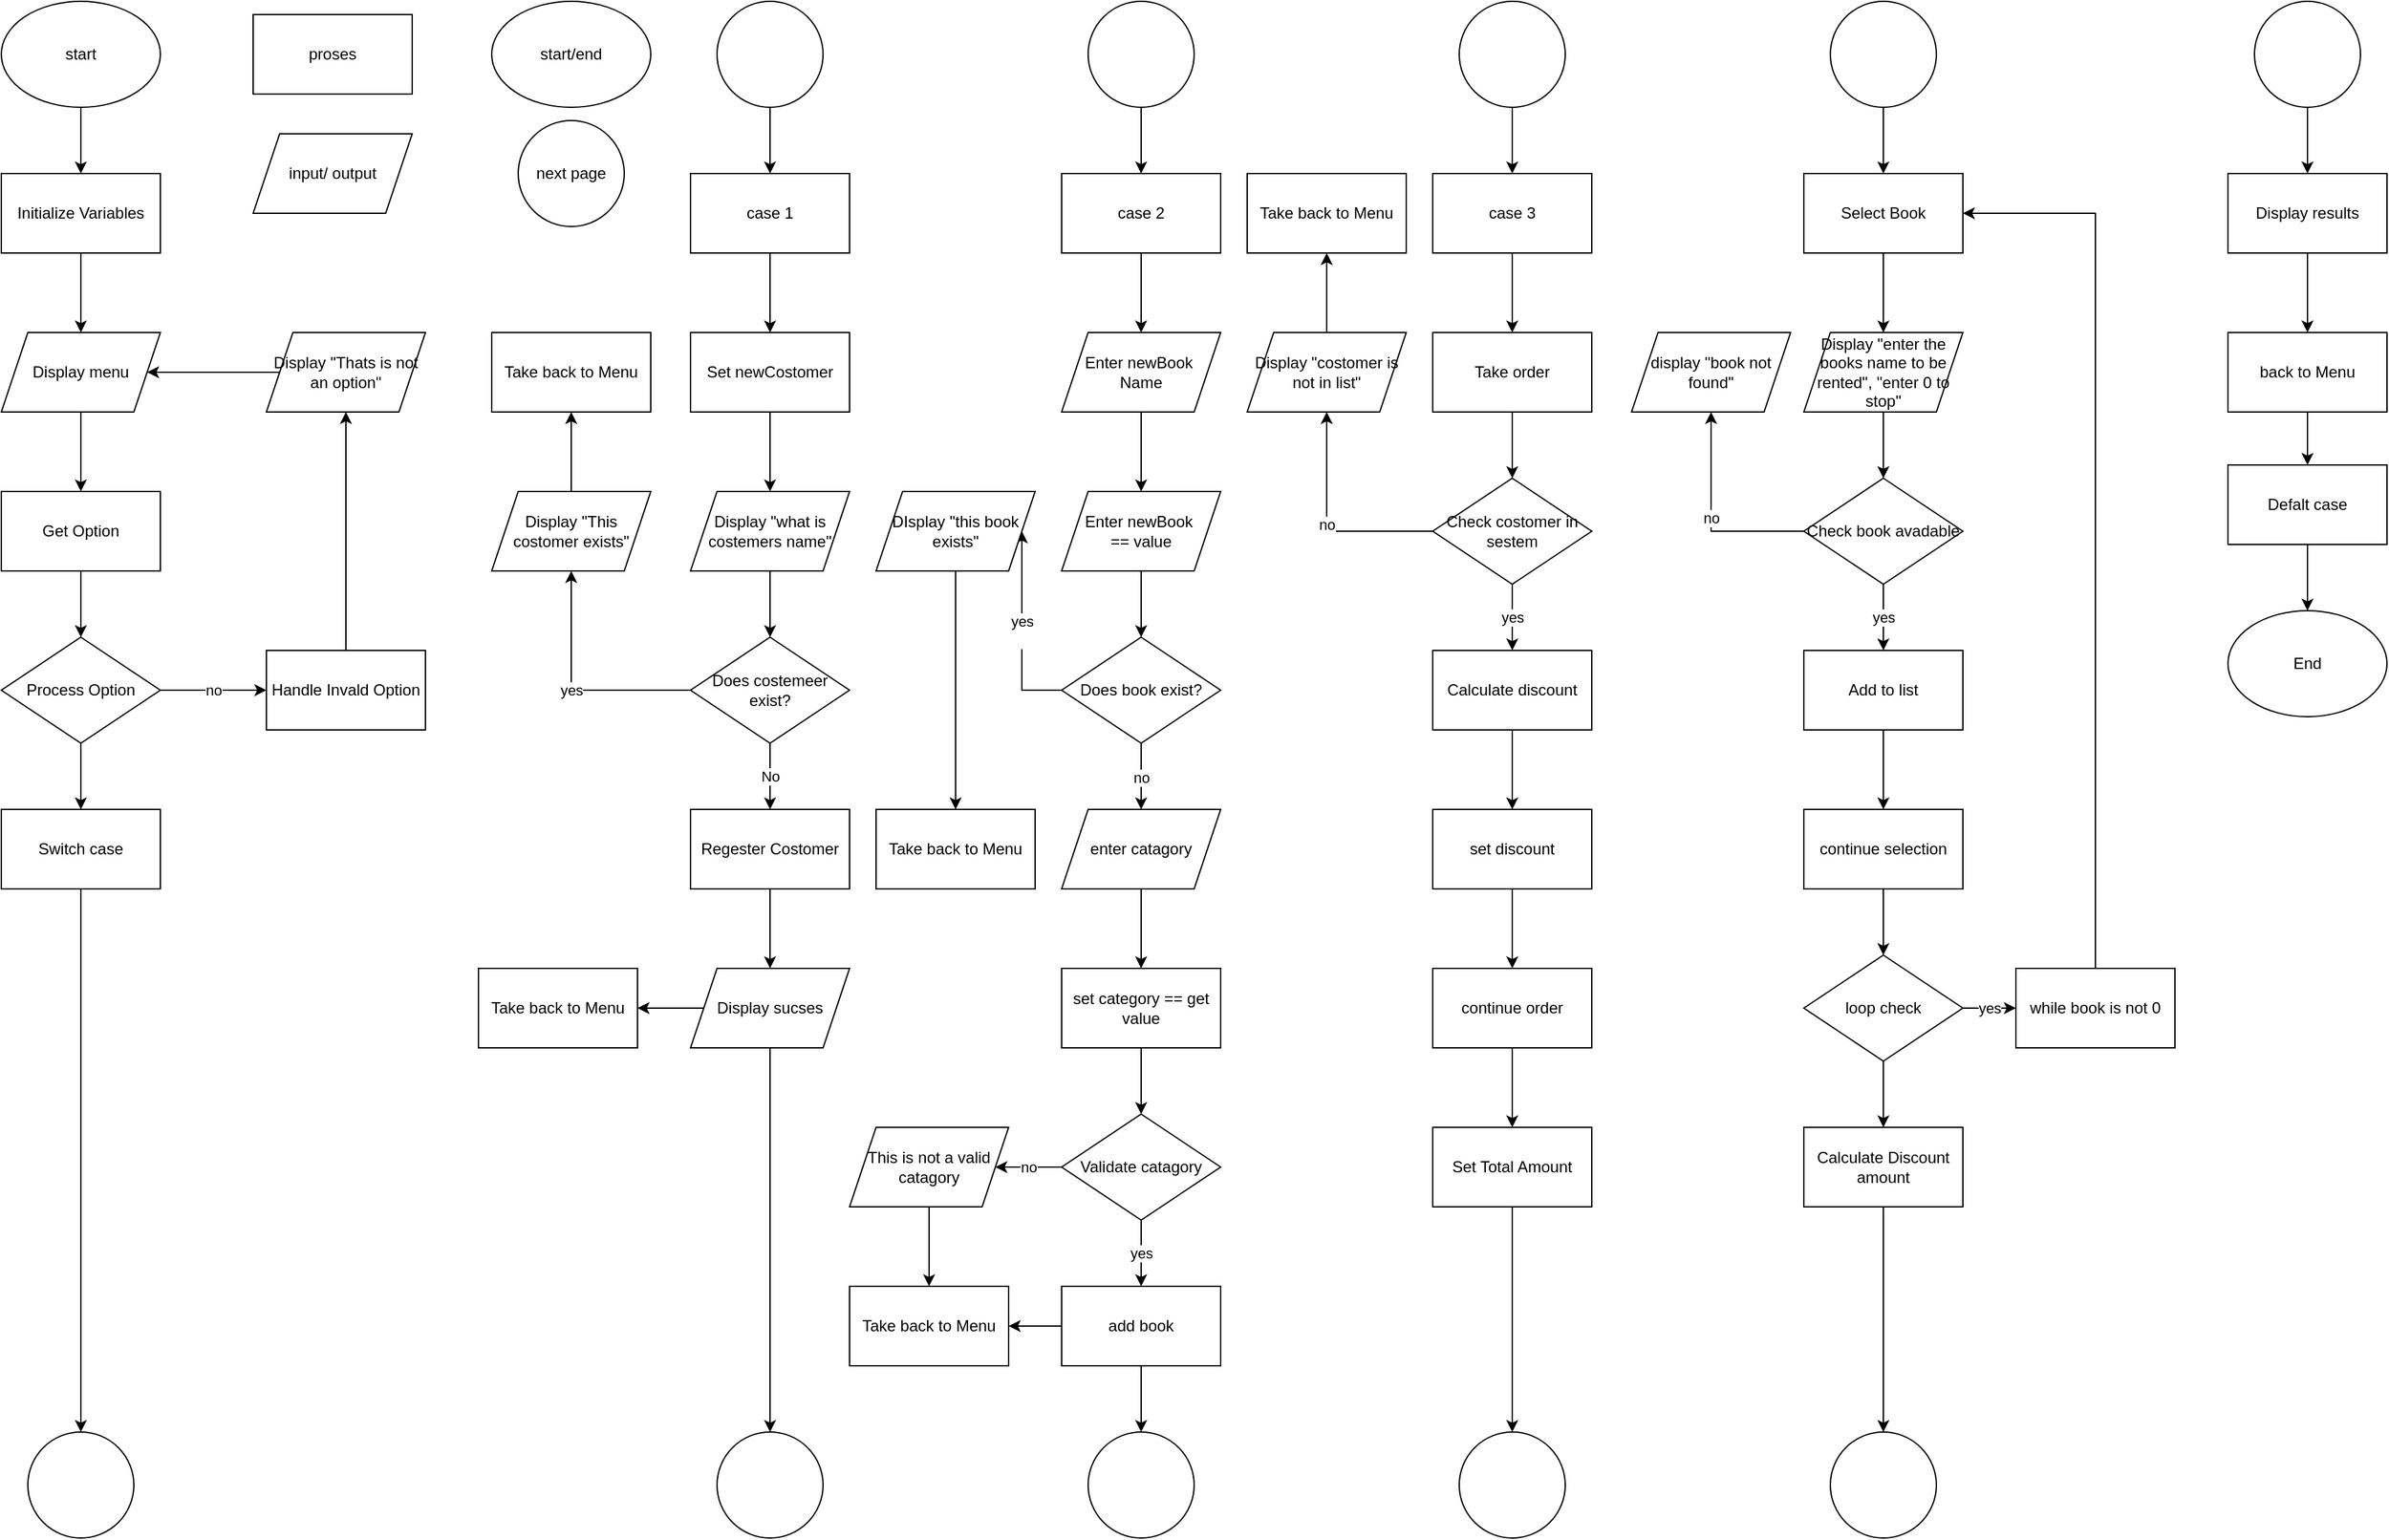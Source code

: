 <mxfile version="28.0.6">
  <diagram name="Page-1" id="ejadMeT5h0p7F03NEwQH">
    <mxGraphModel dx="2135" dy="1100" grid="1" gridSize="10" guides="1" tooltips="1" connect="1" arrows="1" fold="1" page="1" pageScale="1" pageWidth="850" pageHeight="1100" math="0" shadow="0">
      <root>
        <mxCell id="0" />
        <mxCell id="1" parent="0" />
        <mxCell id="qd1LAPeQLddXcaKvpPzL-2" value="" style="edgeStyle=orthogonalEdgeStyle;rounded=0;orthogonalLoop=1;jettySize=auto;html=1;" parent="1" source="_yZLYDaBxKAOgbZd7fMq-1" target="qd1LAPeQLddXcaKvpPzL-1" edge="1">
          <mxGeometry relative="1" as="geometry" />
        </mxCell>
        <mxCell id="_yZLYDaBxKAOgbZd7fMq-1" value="start" style="ellipse;whiteSpace=wrap;html=1;" parent="1" vertex="1">
          <mxGeometry x="40" y="40" width="120" height="80" as="geometry" />
        </mxCell>
        <mxCell id="_yZLYDaBxKAOgbZd7fMq-8" value="proses" style="rounded=0;whiteSpace=wrap;html=1;" parent="1" vertex="1">
          <mxGeometry x="230" y="50" width="120" height="60" as="geometry" />
        </mxCell>
        <mxCell id="_yZLYDaBxKAOgbZd7fMq-9" value="input/ output" style="shape=parallelogram;perimeter=parallelogramPerimeter;whiteSpace=wrap;html=1;fixedSize=1;" parent="1" vertex="1">
          <mxGeometry x="230" y="140" width="120" height="60" as="geometry" />
        </mxCell>
        <mxCell id="qd1LAPeQLddXcaKvpPzL-22" style="edgeStyle=orthogonalEdgeStyle;rounded=0;orthogonalLoop=1;jettySize=auto;html=1;entryX=0.5;entryY=0;entryDx=0;entryDy=0;" parent="1" source="qd1LAPeQLddXcaKvpPzL-1" target="qd1LAPeQLddXcaKvpPzL-20" edge="1">
          <mxGeometry relative="1" as="geometry" />
        </mxCell>
        <mxCell id="qd1LAPeQLddXcaKvpPzL-1" value="Initialize Variables" style="whiteSpace=wrap;html=1;" parent="1" vertex="1">
          <mxGeometry x="40" y="170" width="120" height="60" as="geometry" />
        </mxCell>
        <mxCell id="qd1LAPeQLddXcaKvpPzL-8" value="" style="edgeStyle=orthogonalEdgeStyle;rounded=0;orthogonalLoop=1;jettySize=auto;html=1;" parent="1" source="qd1LAPeQLddXcaKvpPzL-5" target="qd1LAPeQLddXcaKvpPzL-7" edge="1">
          <mxGeometry relative="1" as="geometry" />
        </mxCell>
        <mxCell id="qd1LAPeQLddXcaKvpPzL-5" value="Get Option" style="whiteSpace=wrap;html=1;" parent="1" vertex="1">
          <mxGeometry x="40" y="410" width="120" height="60" as="geometry" />
        </mxCell>
        <mxCell id="qd1LAPeQLddXcaKvpPzL-14" value="no" style="edgeStyle=orthogonalEdgeStyle;rounded=0;orthogonalLoop=1;jettySize=auto;html=1;" parent="1" source="qd1LAPeQLddXcaKvpPzL-7" target="qd1LAPeQLddXcaKvpPzL-13" edge="1">
          <mxGeometry relative="1" as="geometry" />
        </mxCell>
        <mxCell id="qd1LAPeQLddXcaKvpPzL-27" value="" style="edgeStyle=orthogonalEdgeStyle;rounded=0;orthogonalLoop=1;jettySize=auto;html=1;" parent="1" source="qd1LAPeQLddXcaKvpPzL-7" target="qd1LAPeQLddXcaKvpPzL-26" edge="1">
          <mxGeometry relative="1" as="geometry" />
        </mxCell>
        <mxCell id="qd1LAPeQLddXcaKvpPzL-7" value="Process Option" style="rhombus;whiteSpace=wrap;html=1;" parent="1" vertex="1">
          <mxGeometry x="40" y="520" width="120" height="80" as="geometry" />
        </mxCell>
        <mxCell id="qd1LAPeQLddXcaKvpPzL-24" style="edgeStyle=orthogonalEdgeStyle;rounded=0;orthogonalLoop=1;jettySize=auto;html=1;entryX=0.5;entryY=1;entryDx=0;entryDy=0;" parent="1" source="qd1LAPeQLddXcaKvpPzL-13" target="qd1LAPeQLddXcaKvpPzL-23" edge="1">
          <mxGeometry relative="1" as="geometry" />
        </mxCell>
        <mxCell id="qd1LAPeQLddXcaKvpPzL-13" value="Handle Invald Option" style="whiteSpace=wrap;html=1;" parent="1" vertex="1">
          <mxGeometry x="240" y="530" width="120" height="60" as="geometry" />
        </mxCell>
        <mxCell id="qd1LAPeQLddXcaKvpPzL-21" style="edgeStyle=orthogonalEdgeStyle;rounded=0;orthogonalLoop=1;jettySize=auto;html=1;entryX=0.5;entryY=0;entryDx=0;entryDy=0;" parent="1" source="qd1LAPeQLddXcaKvpPzL-20" target="qd1LAPeQLddXcaKvpPzL-5" edge="1">
          <mxGeometry relative="1" as="geometry" />
        </mxCell>
        <mxCell id="qd1LAPeQLddXcaKvpPzL-20" value="Display menu" style="shape=parallelogram;perimeter=parallelogramPerimeter;whiteSpace=wrap;html=1;fixedSize=1;" parent="1" vertex="1">
          <mxGeometry x="40" y="290" width="120" height="60" as="geometry" />
        </mxCell>
        <mxCell id="qd1LAPeQLddXcaKvpPzL-25" style="edgeStyle=orthogonalEdgeStyle;rounded=0;orthogonalLoop=1;jettySize=auto;html=1;entryX=1;entryY=0.5;entryDx=0;entryDy=0;" parent="1" source="qd1LAPeQLddXcaKvpPzL-23" target="qd1LAPeQLddXcaKvpPzL-20" edge="1">
          <mxGeometry relative="1" as="geometry" />
        </mxCell>
        <mxCell id="qd1LAPeQLddXcaKvpPzL-23" value="Display &quot;Thats is not an option&quot;" style="shape=parallelogram;perimeter=parallelogramPerimeter;whiteSpace=wrap;html=1;fixedSize=1;" parent="1" vertex="1">
          <mxGeometry x="240" y="290" width="120" height="60" as="geometry" />
        </mxCell>
        <mxCell id="qd1LAPeQLddXcaKvpPzL-69" style="edgeStyle=orthogonalEdgeStyle;rounded=0;orthogonalLoop=1;jettySize=auto;html=1;entryX=0.5;entryY=0;entryDx=0;entryDy=0;" parent="1" source="qd1LAPeQLddXcaKvpPzL-26" target="qd1LAPeQLddXcaKvpPzL-40" edge="1">
          <mxGeometry relative="1" as="geometry" />
        </mxCell>
        <mxCell id="qd1LAPeQLddXcaKvpPzL-26" value="Switch case" style="whiteSpace=wrap;html=1;" parent="1" vertex="1">
          <mxGeometry x="40" y="650" width="120" height="60" as="geometry" />
        </mxCell>
        <mxCell id="qd1LAPeQLddXcaKvpPzL-40" value="" style="ellipse;whiteSpace=wrap;html=1;aspect=fixed;" parent="1" vertex="1">
          <mxGeometry x="60" y="1120" width="80" height="80" as="geometry" />
        </mxCell>
        <mxCell id="qd1LAPeQLddXcaKvpPzL-71" style="edgeStyle=orthogonalEdgeStyle;rounded=0;orthogonalLoop=1;jettySize=auto;html=1;entryX=0.5;entryY=0;entryDx=0;entryDy=0;" parent="1" source="qd1LAPeQLddXcaKvpPzL-44" target="qd1LAPeQLddXcaKvpPzL-68" edge="1">
          <mxGeometry relative="1" as="geometry" />
        </mxCell>
        <mxCell id="qd1LAPeQLddXcaKvpPzL-44" value="" style="ellipse;whiteSpace=wrap;html=1;aspect=fixed;" parent="1" vertex="1">
          <mxGeometry x="580" y="40" width="80" height="80" as="geometry" />
        </mxCell>
        <mxCell id="qd1LAPeQLddXcaKvpPzL-55" value="" style="edgeStyle=orthogonalEdgeStyle;rounded=0;orthogonalLoop=1;jettySize=auto;html=1;" parent="1" source="qd1LAPeQLddXcaKvpPzL-47" target="qd1LAPeQLddXcaKvpPzL-50" edge="1">
          <mxGeometry relative="1" as="geometry" />
        </mxCell>
        <mxCell id="qd1LAPeQLddXcaKvpPzL-47" value="Set newCostomer" style="rounded=0;whiteSpace=wrap;html=1;" parent="1" vertex="1">
          <mxGeometry x="560" y="290" width="120" height="60" as="geometry" />
        </mxCell>
        <mxCell id="qd1LAPeQLddXcaKvpPzL-54" style="edgeStyle=orthogonalEdgeStyle;rounded=0;orthogonalLoop=1;jettySize=auto;html=1;entryX=0.5;entryY=0;entryDx=0;entryDy=0;" parent="1" source="qd1LAPeQLddXcaKvpPzL-50" target="qd1LAPeQLddXcaKvpPzL-51" edge="1">
          <mxGeometry relative="1" as="geometry" />
        </mxCell>
        <mxCell id="qd1LAPeQLddXcaKvpPzL-50" value="Display &quot;what is costemers name&quot;" style="shape=parallelogram;perimeter=parallelogramPerimeter;whiteSpace=wrap;html=1;fixedSize=1;" parent="1" vertex="1">
          <mxGeometry x="560" y="410" width="120" height="60" as="geometry" />
        </mxCell>
        <mxCell id="qd1LAPeQLddXcaKvpPzL-53" value="yes" style="edgeStyle=orthogonalEdgeStyle;rounded=0;orthogonalLoop=1;jettySize=auto;html=1;entryX=0.5;entryY=1;entryDx=0;entryDy=0;" parent="1" source="qd1LAPeQLddXcaKvpPzL-51" target="qd1LAPeQLddXcaKvpPzL-57" edge="1">
          <mxGeometry relative="1" as="geometry">
            <mxPoint x="460" y="350" as="targetPoint" />
          </mxGeometry>
        </mxCell>
        <mxCell id="qd1LAPeQLddXcaKvpPzL-61" value="No" style="edgeStyle=orthogonalEdgeStyle;rounded=0;orthogonalLoop=1;jettySize=auto;html=1;" parent="1" source="qd1LAPeQLddXcaKvpPzL-51" target="qd1LAPeQLddXcaKvpPzL-60" edge="1">
          <mxGeometry relative="1" as="geometry" />
        </mxCell>
        <mxCell id="qd1LAPeQLddXcaKvpPzL-51" value="Does costemeer exist?" style="rhombus;whiteSpace=wrap;html=1;" parent="1" vertex="1">
          <mxGeometry x="560" y="520" width="120" height="80" as="geometry" />
        </mxCell>
        <mxCell id="qd1LAPeQLddXcaKvpPzL-176" style="edgeStyle=orthogonalEdgeStyle;rounded=0;orthogonalLoop=1;jettySize=auto;html=1;entryX=0.5;entryY=1;entryDx=0;entryDy=0;" parent="1" source="qd1LAPeQLddXcaKvpPzL-57" target="qd1LAPeQLddXcaKvpPzL-175" edge="1">
          <mxGeometry relative="1" as="geometry" />
        </mxCell>
        <mxCell id="qd1LAPeQLddXcaKvpPzL-57" value="Display &quot;This costomer exists&quot;" style="shape=parallelogram;perimeter=parallelogramPerimeter;whiteSpace=wrap;html=1;fixedSize=1;" parent="1" vertex="1">
          <mxGeometry x="410" y="410" width="120" height="60" as="geometry" />
        </mxCell>
        <mxCell id="qd1LAPeQLddXcaKvpPzL-63" value="" style="edgeStyle=orthogonalEdgeStyle;rounded=0;orthogonalLoop=1;jettySize=auto;html=1;" parent="1" source="qd1LAPeQLddXcaKvpPzL-60" target="qd1LAPeQLddXcaKvpPzL-62" edge="1">
          <mxGeometry relative="1" as="geometry" />
        </mxCell>
        <mxCell id="qd1LAPeQLddXcaKvpPzL-60" value="Regester Costomer" style="whiteSpace=wrap;html=1;" parent="1" vertex="1">
          <mxGeometry x="560" y="650" width="120" height="60" as="geometry" />
        </mxCell>
        <mxCell id="qd1LAPeQLddXcaKvpPzL-66" style="edgeStyle=orthogonalEdgeStyle;rounded=0;orthogonalLoop=1;jettySize=auto;html=1;entryX=1;entryY=0.5;entryDx=0;entryDy=0;" parent="1" source="qd1LAPeQLddXcaKvpPzL-62" target="qd1LAPeQLddXcaKvpPzL-65" edge="1">
          <mxGeometry relative="1" as="geometry" />
        </mxCell>
        <mxCell id="n25iK6aUSNcGjIqHhrOQ-6" style="edgeStyle=orthogonalEdgeStyle;rounded=0;orthogonalLoop=1;jettySize=auto;html=1;" edge="1" parent="1" source="qd1LAPeQLddXcaKvpPzL-62" target="n25iK6aUSNcGjIqHhrOQ-1">
          <mxGeometry relative="1" as="geometry" />
        </mxCell>
        <mxCell id="qd1LAPeQLddXcaKvpPzL-62" value="Display sucses" style="shape=parallelogram;perimeter=parallelogramPerimeter;whiteSpace=wrap;html=1;fixedSize=1;" parent="1" vertex="1">
          <mxGeometry x="560" y="770" width="120" height="60" as="geometry" />
        </mxCell>
        <mxCell id="qd1LAPeQLddXcaKvpPzL-65" value="Take back to Menu" style="rounded=0;whiteSpace=wrap;html=1;" parent="1" vertex="1">
          <mxGeometry x="400" y="770" width="120" height="60" as="geometry" />
        </mxCell>
        <mxCell id="qd1LAPeQLddXcaKvpPzL-75" style="edgeStyle=orthogonalEdgeStyle;rounded=0;orthogonalLoop=1;jettySize=auto;html=1;entryX=0.5;entryY=0;entryDx=0;entryDy=0;" parent="1" source="qd1LAPeQLddXcaKvpPzL-68" target="qd1LAPeQLddXcaKvpPzL-47" edge="1">
          <mxGeometry relative="1" as="geometry" />
        </mxCell>
        <mxCell id="qd1LAPeQLddXcaKvpPzL-68" value="case 1" style="rounded=0;whiteSpace=wrap;html=1;" parent="1" vertex="1">
          <mxGeometry x="560" y="170" width="120" height="60" as="geometry" />
        </mxCell>
        <mxCell id="qd1LAPeQLddXcaKvpPzL-81" value="" style="edgeStyle=orthogonalEdgeStyle;rounded=0;orthogonalLoop=1;jettySize=auto;html=1;" parent="1" source="qd1LAPeQLddXcaKvpPzL-70" target="qd1LAPeQLddXcaKvpPzL-80" edge="1">
          <mxGeometry relative="1" as="geometry" />
        </mxCell>
        <mxCell id="qd1LAPeQLddXcaKvpPzL-70" value="case 2" style="rounded=0;whiteSpace=wrap;html=1;" parent="1" vertex="1">
          <mxGeometry x="840" y="170" width="120" height="60" as="geometry" />
        </mxCell>
        <mxCell id="qd1LAPeQLddXcaKvpPzL-112" value="" style="edgeStyle=orthogonalEdgeStyle;rounded=0;orthogonalLoop=1;jettySize=auto;html=1;" parent="1" source="qd1LAPeQLddXcaKvpPzL-73" target="qd1LAPeQLddXcaKvpPzL-111" edge="1">
          <mxGeometry relative="1" as="geometry" />
        </mxCell>
        <mxCell id="qd1LAPeQLddXcaKvpPzL-73" value="case 3" style="rounded=0;whiteSpace=wrap;html=1;" parent="1" vertex="1">
          <mxGeometry x="1120" y="170" width="120" height="60" as="geometry" />
        </mxCell>
        <mxCell id="qd1LAPeQLddXcaKvpPzL-83" value="" style="edgeStyle=orthogonalEdgeStyle;rounded=0;orthogonalLoop=1;jettySize=auto;html=1;" parent="1" source="qd1LAPeQLddXcaKvpPzL-80" target="qd1LAPeQLddXcaKvpPzL-82" edge="1">
          <mxGeometry relative="1" as="geometry" />
        </mxCell>
        <mxCell id="qd1LAPeQLddXcaKvpPzL-80" value="Enter newBook&amp;nbsp;&lt;div&gt;Name&lt;/div&gt;" style="shape=parallelogram;perimeter=parallelogramPerimeter;whiteSpace=wrap;html=1;fixedSize=1;rounded=0;" parent="1" vertex="1">
          <mxGeometry x="840" y="290" width="120" height="60" as="geometry" />
        </mxCell>
        <mxCell id="qd1LAPeQLddXcaKvpPzL-85" value="" style="edgeStyle=orthogonalEdgeStyle;rounded=0;orthogonalLoop=1;jettySize=auto;html=1;" parent="1" source="qd1LAPeQLddXcaKvpPzL-82" target="qd1LAPeQLddXcaKvpPzL-84" edge="1">
          <mxGeometry relative="1" as="geometry" />
        </mxCell>
        <mxCell id="qd1LAPeQLddXcaKvpPzL-82" value="Enter newBook&amp;nbsp;&lt;div&gt;== value&lt;/div&gt;" style="shape=parallelogram;perimeter=parallelogramPerimeter;whiteSpace=wrap;html=1;fixedSize=1;rounded=0;" parent="1" vertex="1">
          <mxGeometry x="840" y="410" width="120" height="60" as="geometry" />
        </mxCell>
        <mxCell id="qd1LAPeQLddXcaKvpPzL-92" value="no" style="edgeStyle=orthogonalEdgeStyle;rounded=0;orthogonalLoop=1;jettySize=auto;html=1;" parent="1" source="qd1LAPeQLddXcaKvpPzL-84" target="qd1LAPeQLddXcaKvpPzL-91" edge="1">
          <mxGeometry x="0.029" relative="1" as="geometry">
            <mxPoint as="offset" />
          </mxGeometry>
        </mxCell>
        <mxCell id="qd1LAPeQLddXcaKvpPzL-174" value="yes&lt;div&gt;&lt;br&gt;&lt;/div&gt;" style="edgeStyle=orthogonalEdgeStyle;rounded=0;orthogonalLoop=1;jettySize=auto;html=1;entryX=1;entryY=0.5;entryDx=0;entryDy=0;" parent="1" source="qd1LAPeQLddXcaKvpPzL-84" target="qd1LAPeQLddXcaKvpPzL-86" edge="1">
          <mxGeometry relative="1" as="geometry" />
        </mxCell>
        <mxCell id="qd1LAPeQLddXcaKvpPzL-84" value="Does book exist?" style="rhombus;whiteSpace=wrap;html=1;rounded=0;" parent="1" vertex="1">
          <mxGeometry x="840" y="520" width="120" height="80" as="geometry" />
        </mxCell>
        <mxCell id="qd1LAPeQLddXcaKvpPzL-182" style="edgeStyle=orthogonalEdgeStyle;rounded=0;orthogonalLoop=1;jettySize=auto;html=1;entryX=0.5;entryY=0;entryDx=0;entryDy=0;" parent="1" source="qd1LAPeQLddXcaKvpPzL-86" target="qd1LAPeQLddXcaKvpPzL-181" edge="1">
          <mxGeometry relative="1" as="geometry" />
        </mxCell>
        <mxCell id="qd1LAPeQLddXcaKvpPzL-86" value="DIsplay &quot;this book exists&quot;" style="shape=parallelogram;perimeter=parallelogramPerimeter;whiteSpace=wrap;html=1;fixedSize=1;rounded=0;" parent="1" vertex="1">
          <mxGeometry x="700" y="410" width="120" height="60" as="geometry" />
        </mxCell>
        <mxCell id="qd1LAPeQLddXcaKvpPzL-94" value="" style="edgeStyle=orthogonalEdgeStyle;rounded=0;orthogonalLoop=1;jettySize=auto;html=1;" parent="1" source="qd1LAPeQLddXcaKvpPzL-91" target="qd1LAPeQLddXcaKvpPzL-93" edge="1">
          <mxGeometry relative="1" as="geometry" />
        </mxCell>
        <mxCell id="qd1LAPeQLddXcaKvpPzL-91" value="enter catagory" style="shape=parallelogram;perimeter=parallelogramPerimeter;whiteSpace=wrap;html=1;fixedSize=1;rounded=0;" parent="1" vertex="1">
          <mxGeometry x="840" y="650" width="120" height="60" as="geometry" />
        </mxCell>
        <mxCell id="qd1LAPeQLddXcaKvpPzL-98" value="" style="edgeStyle=orthogonalEdgeStyle;rounded=0;orthogonalLoop=1;jettySize=auto;html=1;" parent="1" source="qd1LAPeQLddXcaKvpPzL-93" target="qd1LAPeQLddXcaKvpPzL-97" edge="1">
          <mxGeometry relative="1" as="geometry" />
        </mxCell>
        <mxCell id="qd1LAPeQLddXcaKvpPzL-93" value="set category == get value" style="whiteSpace=wrap;html=1;rounded=0;" parent="1" vertex="1">
          <mxGeometry x="840" y="770" width="120" height="60" as="geometry" />
        </mxCell>
        <mxCell id="qd1LAPeQLddXcaKvpPzL-100" value="yes" style="edgeStyle=orthogonalEdgeStyle;rounded=0;orthogonalLoop=1;jettySize=auto;html=1;" parent="1" source="qd1LAPeQLddXcaKvpPzL-97" target="qd1LAPeQLddXcaKvpPzL-99" edge="1">
          <mxGeometry relative="1" as="geometry" />
        </mxCell>
        <mxCell id="qd1LAPeQLddXcaKvpPzL-105" value="no" style="edgeStyle=orthogonalEdgeStyle;rounded=0;orthogonalLoop=1;jettySize=auto;html=1;" parent="1" source="qd1LAPeQLddXcaKvpPzL-97" target="qd1LAPeQLddXcaKvpPzL-104" edge="1">
          <mxGeometry relative="1" as="geometry" />
        </mxCell>
        <mxCell id="qd1LAPeQLddXcaKvpPzL-97" value="Validate catagory" style="rhombus;whiteSpace=wrap;html=1;rounded=0;" parent="1" vertex="1">
          <mxGeometry x="840" y="880" width="120" height="80" as="geometry" />
        </mxCell>
        <mxCell id="qd1LAPeQLddXcaKvpPzL-172" style="edgeStyle=orthogonalEdgeStyle;rounded=0;orthogonalLoop=1;jettySize=auto;html=1;entryX=1;entryY=0.5;entryDx=0;entryDy=0;" parent="1" source="qd1LAPeQLddXcaKvpPzL-99" target="qd1LAPeQLddXcaKvpPzL-171" edge="1">
          <mxGeometry relative="1" as="geometry" />
        </mxCell>
        <mxCell id="n25iK6aUSNcGjIqHhrOQ-8" style="edgeStyle=orthogonalEdgeStyle;rounded=0;orthogonalLoop=1;jettySize=auto;html=1;entryX=0.5;entryY=0;entryDx=0;entryDy=0;" edge="1" parent="1" source="qd1LAPeQLddXcaKvpPzL-99" target="n25iK6aUSNcGjIqHhrOQ-7">
          <mxGeometry relative="1" as="geometry" />
        </mxCell>
        <mxCell id="qd1LAPeQLddXcaKvpPzL-99" value="add book" style="whiteSpace=wrap;html=1;rounded=0;" parent="1" vertex="1">
          <mxGeometry x="840" y="1010" width="120" height="60" as="geometry" />
        </mxCell>
        <mxCell id="qd1LAPeQLddXcaKvpPzL-173" style="edgeStyle=orthogonalEdgeStyle;rounded=0;orthogonalLoop=1;jettySize=auto;html=1;entryX=0.5;entryY=0;entryDx=0;entryDy=0;" parent="1" source="qd1LAPeQLddXcaKvpPzL-104" target="qd1LAPeQLddXcaKvpPzL-171" edge="1">
          <mxGeometry relative="1" as="geometry" />
        </mxCell>
        <mxCell id="qd1LAPeQLddXcaKvpPzL-104" value="This is not a valid catagory" style="shape=parallelogram;perimeter=parallelogramPerimeter;whiteSpace=wrap;html=1;fixedSize=1;rounded=0;" parent="1" vertex="1">
          <mxGeometry x="680" y="890" width="120" height="60" as="geometry" />
        </mxCell>
        <mxCell id="qd1LAPeQLddXcaKvpPzL-114" value="" style="edgeStyle=orthogonalEdgeStyle;rounded=0;orthogonalLoop=1;jettySize=auto;html=1;" parent="1" source="qd1LAPeQLddXcaKvpPzL-111" target="qd1LAPeQLddXcaKvpPzL-113" edge="1">
          <mxGeometry relative="1" as="geometry" />
        </mxCell>
        <mxCell id="qd1LAPeQLddXcaKvpPzL-111" value="Take order" style="whiteSpace=wrap;html=1;rounded=0;" parent="1" vertex="1">
          <mxGeometry x="1120" y="290" width="120" height="60" as="geometry" />
        </mxCell>
        <mxCell id="qd1LAPeQLddXcaKvpPzL-116" value="yes" style="edgeStyle=orthogonalEdgeStyle;rounded=0;orthogonalLoop=1;jettySize=auto;html=1;" parent="1" source="qd1LAPeQLddXcaKvpPzL-113" target="qd1LAPeQLddXcaKvpPzL-115" edge="1">
          <mxGeometry relative="1" as="geometry" />
        </mxCell>
        <mxCell id="qd1LAPeQLddXcaKvpPzL-124" value="no" style="edgeStyle=orthogonalEdgeStyle;rounded=0;orthogonalLoop=1;jettySize=auto;html=1;" parent="1" source="qd1LAPeQLddXcaKvpPzL-113" target="qd1LAPeQLddXcaKvpPzL-123" edge="1">
          <mxGeometry relative="1" as="geometry" />
        </mxCell>
        <mxCell id="qd1LAPeQLddXcaKvpPzL-113" value="Check costomer in sestem" style="rhombus;whiteSpace=wrap;html=1;rounded=0;" parent="1" vertex="1">
          <mxGeometry x="1120" y="400" width="120" height="80" as="geometry" />
        </mxCell>
        <mxCell id="qd1LAPeQLddXcaKvpPzL-118" value="" style="edgeStyle=orthogonalEdgeStyle;rounded=0;orthogonalLoop=1;jettySize=auto;html=1;" parent="1" source="qd1LAPeQLddXcaKvpPzL-115" target="qd1LAPeQLddXcaKvpPzL-117" edge="1">
          <mxGeometry relative="1" as="geometry" />
        </mxCell>
        <mxCell id="qd1LAPeQLddXcaKvpPzL-115" value="Calculate discount" style="whiteSpace=wrap;html=1;rounded=0;" parent="1" vertex="1">
          <mxGeometry x="1120" y="530" width="120" height="60" as="geometry" />
        </mxCell>
        <mxCell id="qd1LAPeQLddXcaKvpPzL-120" value="" style="edgeStyle=orthogonalEdgeStyle;rounded=0;orthogonalLoop=1;jettySize=auto;html=1;" parent="1" source="qd1LAPeQLddXcaKvpPzL-117" target="qd1LAPeQLddXcaKvpPzL-119" edge="1">
          <mxGeometry relative="1" as="geometry" />
        </mxCell>
        <mxCell id="qd1LAPeQLddXcaKvpPzL-117" value="set discount" style="whiteSpace=wrap;html=1;rounded=0;" parent="1" vertex="1">
          <mxGeometry x="1120" y="650" width="120" height="60" as="geometry" />
        </mxCell>
        <mxCell id="qd1LAPeQLddXcaKvpPzL-127" value="" style="edgeStyle=orthogonalEdgeStyle;rounded=0;orthogonalLoop=1;jettySize=auto;html=1;" parent="1" source="qd1LAPeQLddXcaKvpPzL-119" target="qd1LAPeQLddXcaKvpPzL-126" edge="1">
          <mxGeometry relative="1" as="geometry" />
        </mxCell>
        <mxCell id="qd1LAPeQLddXcaKvpPzL-119" value="continue order" style="whiteSpace=wrap;html=1;rounded=0;" parent="1" vertex="1">
          <mxGeometry x="1120" y="770" width="120" height="60" as="geometry" />
        </mxCell>
        <mxCell id="qd1LAPeQLddXcaKvpPzL-178" style="edgeStyle=orthogonalEdgeStyle;rounded=0;orthogonalLoop=1;jettySize=auto;html=1;entryX=0.5;entryY=1;entryDx=0;entryDy=0;" parent="1" source="qd1LAPeQLddXcaKvpPzL-123" target="qd1LAPeQLddXcaKvpPzL-177" edge="1">
          <mxGeometry relative="1" as="geometry" />
        </mxCell>
        <mxCell id="qd1LAPeQLddXcaKvpPzL-123" value="Display &quot;costomer is not in list&quot;" style="shape=parallelogram;perimeter=parallelogramPerimeter;whiteSpace=wrap;html=1;fixedSize=1;rounded=0;" parent="1" vertex="1">
          <mxGeometry x="980" y="290" width="120" height="60" as="geometry" />
        </mxCell>
        <mxCell id="qd1LAPeQLddXcaKvpPzL-129" value="" style="edgeStyle=orthogonalEdgeStyle;rounded=0;orthogonalLoop=1;jettySize=auto;html=1;" parent="1" source="qd1LAPeQLddXcaKvpPzL-126" target="qd1LAPeQLddXcaKvpPzL-128" edge="1">
          <mxGeometry relative="1" as="geometry" />
        </mxCell>
        <mxCell id="qd1LAPeQLddXcaKvpPzL-126" value="Set Total Amount" style="whiteSpace=wrap;html=1;rounded=0;" parent="1" vertex="1">
          <mxGeometry x="1120" y="890" width="120" height="60" as="geometry" />
        </mxCell>
        <mxCell id="qd1LAPeQLddXcaKvpPzL-128" value="" style="ellipse;whiteSpace=wrap;html=1;rounded=0;" parent="1" vertex="1">
          <mxGeometry x="1140" y="1120" width="80" height="80" as="geometry" />
        </mxCell>
        <mxCell id="qd1LAPeQLddXcaKvpPzL-132" value="" style="edgeStyle=orthogonalEdgeStyle;rounded=0;orthogonalLoop=1;jettySize=auto;html=1;" parent="1" source="qd1LAPeQLddXcaKvpPzL-130" target="qd1LAPeQLddXcaKvpPzL-131" edge="1">
          <mxGeometry relative="1" as="geometry" />
        </mxCell>
        <mxCell id="qd1LAPeQLddXcaKvpPzL-130" value="" style="ellipse;whiteSpace=wrap;html=1;aspect=fixed;" parent="1" vertex="1">
          <mxGeometry x="1420" y="40" width="80" height="80" as="geometry" />
        </mxCell>
        <mxCell id="qd1LAPeQLddXcaKvpPzL-134" value="" style="edgeStyle=orthogonalEdgeStyle;rounded=0;orthogonalLoop=1;jettySize=auto;html=1;" parent="1" source="qd1LAPeQLddXcaKvpPzL-131" target="qd1LAPeQLddXcaKvpPzL-133" edge="1">
          <mxGeometry relative="1" as="geometry" />
        </mxCell>
        <mxCell id="qd1LAPeQLddXcaKvpPzL-131" value="&lt;div&gt;Select Book&lt;/div&gt;" style="whiteSpace=wrap;html=1;" parent="1" vertex="1">
          <mxGeometry x="1400" y="170" width="120" height="60" as="geometry" />
        </mxCell>
        <mxCell id="qd1LAPeQLddXcaKvpPzL-136" value="" style="edgeStyle=orthogonalEdgeStyle;rounded=0;orthogonalLoop=1;jettySize=auto;html=1;" parent="1" source="qd1LAPeQLddXcaKvpPzL-133" target="qd1LAPeQLddXcaKvpPzL-135" edge="1">
          <mxGeometry relative="1" as="geometry" />
        </mxCell>
        <mxCell id="qd1LAPeQLddXcaKvpPzL-133" value="Display &quot;enter the books name to be rented&quot;, &quot;enter 0 to stop&quot;" style="shape=parallelogram;perimeter=parallelogramPerimeter;whiteSpace=wrap;html=1;fixedSize=1;" parent="1" vertex="1">
          <mxGeometry x="1400" y="290" width="120" height="60" as="geometry" />
        </mxCell>
        <mxCell id="qd1LAPeQLddXcaKvpPzL-138" value="yes" style="edgeStyle=orthogonalEdgeStyle;rounded=0;orthogonalLoop=1;jettySize=auto;html=1;" parent="1" source="qd1LAPeQLddXcaKvpPzL-135" target="qd1LAPeQLddXcaKvpPzL-137" edge="1">
          <mxGeometry relative="1" as="geometry" />
        </mxCell>
        <mxCell id="qd1LAPeQLddXcaKvpPzL-144" value="no" style="edgeStyle=orthogonalEdgeStyle;rounded=0;orthogonalLoop=1;jettySize=auto;html=1;" parent="1" source="qd1LAPeQLddXcaKvpPzL-135" target="qd1LAPeQLddXcaKvpPzL-143" edge="1">
          <mxGeometry relative="1" as="geometry" />
        </mxCell>
        <mxCell id="qd1LAPeQLddXcaKvpPzL-135" value="Check book avadable" style="rhombus;whiteSpace=wrap;html=1;" parent="1" vertex="1">
          <mxGeometry x="1400" y="400" width="120" height="80" as="geometry" />
        </mxCell>
        <mxCell id="qd1LAPeQLddXcaKvpPzL-147" value="" style="edgeStyle=orthogonalEdgeStyle;rounded=0;orthogonalLoop=1;jettySize=auto;html=1;" parent="1" source="qd1LAPeQLddXcaKvpPzL-137" target="qd1LAPeQLddXcaKvpPzL-146" edge="1">
          <mxGeometry relative="1" as="geometry" />
        </mxCell>
        <mxCell id="qd1LAPeQLddXcaKvpPzL-137" value="Add to list" style="whiteSpace=wrap;html=1;" parent="1" vertex="1">
          <mxGeometry x="1400" y="530" width="120" height="60" as="geometry" />
        </mxCell>
        <mxCell id="qd1LAPeQLddXcaKvpPzL-143" value="display &quot;book not found&quot;" style="shape=parallelogram;perimeter=parallelogramPerimeter;whiteSpace=wrap;html=1;fixedSize=1;" parent="1" vertex="1">
          <mxGeometry x="1270" y="290" width="120" height="60" as="geometry" />
        </mxCell>
        <mxCell id="qd1LAPeQLddXcaKvpPzL-149" value="" style="edgeStyle=orthogonalEdgeStyle;rounded=0;orthogonalLoop=1;jettySize=auto;html=1;" parent="1" source="qd1LAPeQLddXcaKvpPzL-146" target="qd1LAPeQLddXcaKvpPzL-148" edge="1">
          <mxGeometry relative="1" as="geometry" />
        </mxCell>
        <mxCell id="qd1LAPeQLddXcaKvpPzL-146" value="continue selection" style="whiteSpace=wrap;html=1;" parent="1" vertex="1">
          <mxGeometry x="1400" y="650" width="120" height="60" as="geometry" />
        </mxCell>
        <mxCell id="qd1LAPeQLddXcaKvpPzL-151" value="yes" style="edgeStyle=orthogonalEdgeStyle;rounded=0;orthogonalLoop=1;jettySize=auto;html=1;" parent="1" source="qd1LAPeQLddXcaKvpPzL-148" target="qd1LAPeQLddXcaKvpPzL-150" edge="1">
          <mxGeometry relative="1" as="geometry" />
        </mxCell>
        <mxCell id="qd1LAPeQLddXcaKvpPzL-154" value="" style="edgeStyle=orthogonalEdgeStyle;rounded=0;orthogonalLoop=1;jettySize=auto;html=1;" parent="1" source="qd1LAPeQLddXcaKvpPzL-148" target="qd1LAPeQLddXcaKvpPzL-153" edge="1">
          <mxGeometry relative="1" as="geometry" />
        </mxCell>
        <mxCell id="qd1LAPeQLddXcaKvpPzL-148" value="loop check" style="rhombus;whiteSpace=wrap;html=1;" parent="1" vertex="1">
          <mxGeometry x="1400" y="760" width="120" height="80" as="geometry" />
        </mxCell>
        <mxCell id="qd1LAPeQLddXcaKvpPzL-152" style="edgeStyle=orthogonalEdgeStyle;rounded=0;orthogonalLoop=1;jettySize=auto;html=1;entryX=1;entryY=0.5;entryDx=0;entryDy=0;" parent="1" source="qd1LAPeQLddXcaKvpPzL-150" target="qd1LAPeQLddXcaKvpPzL-131" edge="1">
          <mxGeometry relative="1" as="geometry">
            <Array as="points">
              <mxPoint x="1620" y="200" />
            </Array>
          </mxGeometry>
        </mxCell>
        <mxCell id="qd1LAPeQLddXcaKvpPzL-150" value="while book is not 0" style="whiteSpace=wrap;html=1;" parent="1" vertex="1">
          <mxGeometry x="1560" y="770" width="120" height="60" as="geometry" />
        </mxCell>
        <mxCell id="qd1LAPeQLddXcaKvpPzL-156" value="" style="edgeStyle=orthogonalEdgeStyle;rounded=0;orthogonalLoop=1;jettySize=auto;html=1;" parent="1" source="qd1LAPeQLddXcaKvpPzL-153" target="qd1LAPeQLddXcaKvpPzL-155" edge="1">
          <mxGeometry relative="1" as="geometry" />
        </mxCell>
        <mxCell id="qd1LAPeQLddXcaKvpPzL-153" value="Calculate Discount amount" style="whiteSpace=wrap;html=1;" parent="1" vertex="1">
          <mxGeometry x="1400" y="890" width="120" height="60" as="geometry" />
        </mxCell>
        <mxCell id="qd1LAPeQLddXcaKvpPzL-155" value="" style="ellipse;whiteSpace=wrap;html=1;" parent="1" vertex="1">
          <mxGeometry x="1420" y="1120" width="80" height="80" as="geometry" />
        </mxCell>
        <mxCell id="qd1LAPeQLddXcaKvpPzL-159" value="" style="edgeStyle=orthogonalEdgeStyle;rounded=0;orthogonalLoop=1;jettySize=auto;html=1;" parent="1" source="qd1LAPeQLddXcaKvpPzL-157" target="qd1LAPeQLddXcaKvpPzL-158" edge="1">
          <mxGeometry relative="1" as="geometry" />
        </mxCell>
        <mxCell id="qd1LAPeQLddXcaKvpPzL-157" value="" style="ellipse;whiteSpace=wrap;html=1;aspect=fixed;" parent="1" vertex="1">
          <mxGeometry x="1740" y="40" width="80" height="80" as="geometry" />
        </mxCell>
        <mxCell id="qd1LAPeQLddXcaKvpPzL-170" value="" style="edgeStyle=orthogonalEdgeStyle;rounded=0;orthogonalLoop=1;jettySize=auto;html=1;" parent="1" source="qd1LAPeQLddXcaKvpPzL-158" target="qd1LAPeQLddXcaKvpPzL-169" edge="1">
          <mxGeometry relative="1" as="geometry" />
        </mxCell>
        <mxCell id="qd1LAPeQLddXcaKvpPzL-158" value="Display results" style="whiteSpace=wrap;html=1;" parent="1" vertex="1">
          <mxGeometry x="1720" y="170" width="120" height="60" as="geometry" />
        </mxCell>
        <mxCell id="qd1LAPeQLddXcaKvpPzL-167" style="edgeStyle=orthogonalEdgeStyle;rounded=0;orthogonalLoop=1;jettySize=auto;html=1;entryX=0.5;entryY=0;entryDx=0;entryDy=0;" parent="1" source="qd1LAPeQLddXcaKvpPzL-164" target="qd1LAPeQLddXcaKvpPzL-165" edge="1">
          <mxGeometry relative="1" as="geometry" />
        </mxCell>
        <mxCell id="qd1LAPeQLddXcaKvpPzL-164" value="Defalt case" style="rounded=0;whiteSpace=wrap;html=1;" parent="1" vertex="1">
          <mxGeometry x="1720" y="390" width="120" height="60" as="geometry" />
        </mxCell>
        <mxCell id="qd1LAPeQLddXcaKvpPzL-165" value="End" style="ellipse;whiteSpace=wrap;html=1;" parent="1" vertex="1">
          <mxGeometry x="1720" y="500" width="120" height="80" as="geometry" />
        </mxCell>
        <mxCell id="n25iK6aUSNcGjIqHhrOQ-9" style="edgeStyle=orthogonalEdgeStyle;rounded=0;orthogonalLoop=1;jettySize=auto;html=1;entryX=0.5;entryY=0;entryDx=0;entryDy=0;" edge="1" parent="1" source="qd1LAPeQLddXcaKvpPzL-169" target="qd1LAPeQLddXcaKvpPzL-164">
          <mxGeometry relative="1" as="geometry" />
        </mxCell>
        <mxCell id="qd1LAPeQLddXcaKvpPzL-169" value="back to Menu" style="whiteSpace=wrap;html=1;" parent="1" vertex="1">
          <mxGeometry x="1720" y="290" width="120" height="60" as="geometry" />
        </mxCell>
        <mxCell id="qd1LAPeQLddXcaKvpPzL-171" value="Take back to Menu" style="rounded=0;whiteSpace=wrap;html=1;" parent="1" vertex="1">
          <mxGeometry x="680" y="1010" width="120" height="60" as="geometry" />
        </mxCell>
        <mxCell id="qd1LAPeQLddXcaKvpPzL-175" value="Take back to Menu" style="rounded=0;whiteSpace=wrap;html=1;" parent="1" vertex="1">
          <mxGeometry x="410" y="290" width="120" height="60" as="geometry" />
        </mxCell>
        <mxCell id="qd1LAPeQLddXcaKvpPzL-177" value="Take back to Menu" style="rounded=0;whiteSpace=wrap;html=1;" parent="1" vertex="1">
          <mxGeometry x="980" y="170" width="120" height="60" as="geometry" />
        </mxCell>
        <mxCell id="qd1LAPeQLddXcaKvpPzL-179" value="start/end" style="ellipse;whiteSpace=wrap;html=1;" parent="1" vertex="1">
          <mxGeometry x="410" y="40" width="120" height="80" as="geometry" />
        </mxCell>
        <mxCell id="qd1LAPeQLddXcaKvpPzL-180" value="next page" style="ellipse;whiteSpace=wrap;html=1;aspect=fixed;" parent="1" vertex="1">
          <mxGeometry x="430" y="130" width="80" height="80" as="geometry" />
        </mxCell>
        <mxCell id="qd1LAPeQLddXcaKvpPzL-181" value="Take back to Menu" style="rounded=0;whiteSpace=wrap;html=1;" parent="1" vertex="1">
          <mxGeometry x="700" y="650" width="120" height="60" as="geometry" />
        </mxCell>
        <mxCell id="n25iK6aUSNcGjIqHhrOQ-1" value="" style="ellipse;whiteSpace=wrap;html=1;rounded=0;" vertex="1" parent="1">
          <mxGeometry x="580" y="1120" width="80" height="80" as="geometry" />
        </mxCell>
        <mxCell id="n25iK6aUSNcGjIqHhrOQ-4" style="edgeStyle=orthogonalEdgeStyle;rounded=0;orthogonalLoop=1;jettySize=auto;html=1;entryX=0.5;entryY=0;entryDx=0;entryDy=0;" edge="1" parent="1" source="n25iK6aUSNcGjIqHhrOQ-2" target="qd1LAPeQLddXcaKvpPzL-70">
          <mxGeometry relative="1" as="geometry" />
        </mxCell>
        <mxCell id="n25iK6aUSNcGjIqHhrOQ-2" value="" style="ellipse;whiteSpace=wrap;html=1;rounded=0;" vertex="1" parent="1">
          <mxGeometry x="860" y="40" width="80" height="80" as="geometry" />
        </mxCell>
        <mxCell id="n25iK6aUSNcGjIqHhrOQ-5" style="edgeStyle=orthogonalEdgeStyle;rounded=0;orthogonalLoop=1;jettySize=auto;html=1;entryX=0.5;entryY=0;entryDx=0;entryDy=0;" edge="1" parent="1" source="n25iK6aUSNcGjIqHhrOQ-3" target="qd1LAPeQLddXcaKvpPzL-73">
          <mxGeometry relative="1" as="geometry" />
        </mxCell>
        <mxCell id="n25iK6aUSNcGjIqHhrOQ-3" value="" style="ellipse;whiteSpace=wrap;html=1;rounded=0;" vertex="1" parent="1">
          <mxGeometry x="1140" y="40" width="80" height="80" as="geometry" />
        </mxCell>
        <mxCell id="n25iK6aUSNcGjIqHhrOQ-7" value="" style="ellipse;whiteSpace=wrap;html=1;rounded=0;" vertex="1" parent="1">
          <mxGeometry x="860" y="1120" width="80" height="80" as="geometry" />
        </mxCell>
      </root>
    </mxGraphModel>
  </diagram>
</mxfile>
